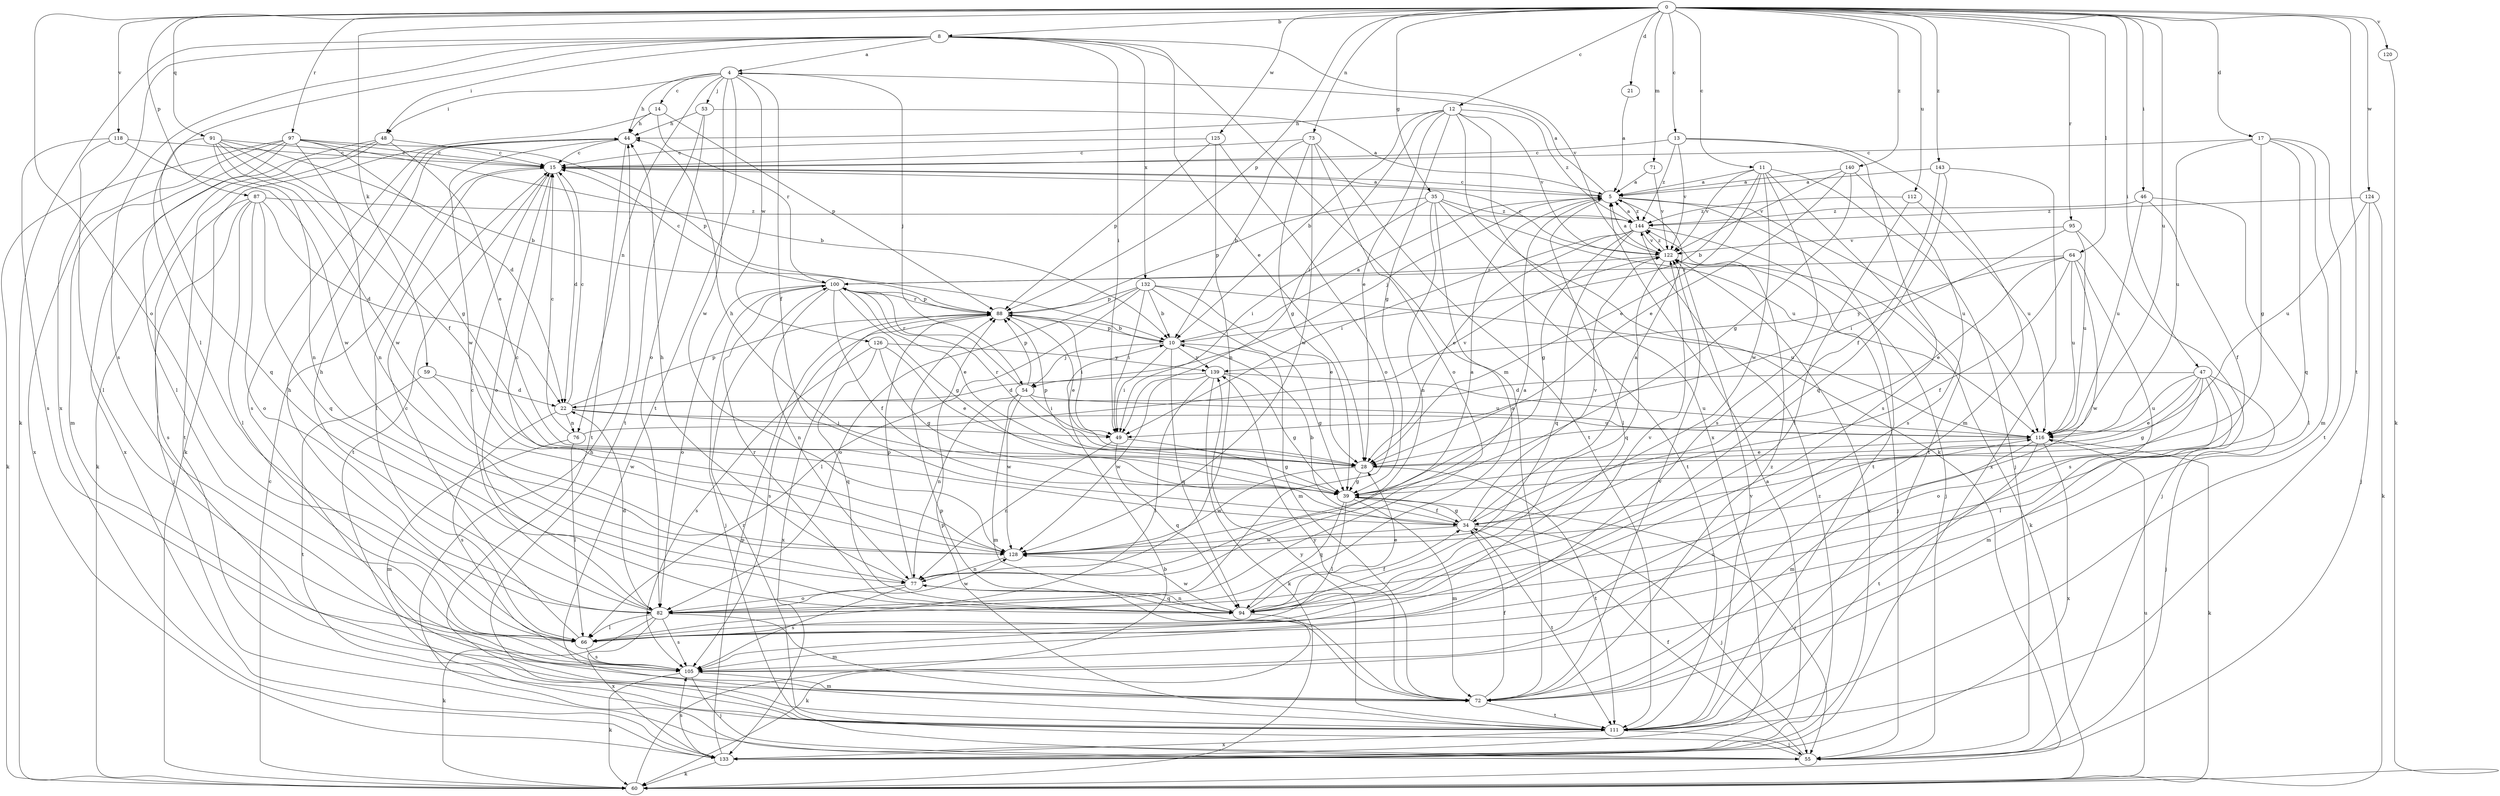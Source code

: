 strict digraph  {
0;
4;
5;
8;
10;
11;
12;
13;
14;
15;
17;
21;
22;
28;
34;
35;
39;
44;
46;
47;
48;
49;
53;
54;
55;
59;
60;
64;
66;
71;
72;
73;
76;
77;
82;
87;
88;
91;
94;
95;
97;
100;
105;
111;
112;
116;
118;
120;
122;
124;
125;
126;
128;
132;
133;
139;
140;
143;
144;
0 -> 8  [label=b];
0 -> 11  [label=c];
0 -> 12  [label=c];
0 -> 13  [label=c];
0 -> 17  [label=d];
0 -> 21  [label=d];
0 -> 35  [label=g];
0 -> 46  [label=i];
0 -> 47  [label=i];
0 -> 59  [label=k];
0 -> 64  [label=l];
0 -> 71  [label=m];
0 -> 73  [label=n];
0 -> 82  [label=o];
0 -> 87  [label=p];
0 -> 88  [label=p];
0 -> 91  [label=q];
0 -> 95  [label=r];
0 -> 97  [label=r];
0 -> 111  [label=t];
0 -> 112  [label=u];
0 -> 116  [label=u];
0 -> 118  [label=v];
0 -> 120  [label=v];
0 -> 124  [label=w];
0 -> 125  [label=w];
0 -> 140  [label=z];
0 -> 143  [label=z];
4 -> 14  [label=c];
4 -> 34  [label=f];
4 -> 44  [label=h];
4 -> 48  [label=i];
4 -> 53  [label=j];
4 -> 54  [label=j];
4 -> 76  [label=n];
4 -> 111  [label=t];
4 -> 126  [label=w];
4 -> 128  [label=w];
5 -> 4  [label=a];
5 -> 15  [label=c];
5 -> 54  [label=j];
5 -> 66  [label=l];
5 -> 111  [label=t];
5 -> 116  [label=u];
5 -> 144  [label=z];
8 -> 4  [label=a];
8 -> 28  [label=e];
8 -> 48  [label=i];
8 -> 49  [label=i];
8 -> 60  [label=k];
8 -> 66  [label=l];
8 -> 72  [label=m];
8 -> 105  [label=s];
8 -> 122  [label=v];
8 -> 132  [label=x];
8 -> 133  [label=x];
10 -> 5  [label=a];
10 -> 39  [label=g];
10 -> 49  [label=i];
10 -> 54  [label=j];
10 -> 88  [label=p];
10 -> 94  [label=q];
10 -> 139  [label=y];
11 -> 5  [label=a];
11 -> 10  [label=b];
11 -> 28  [label=e];
11 -> 55  [label=j];
11 -> 105  [label=s];
11 -> 111  [label=t];
11 -> 122  [label=v];
11 -> 128  [label=w];
12 -> 10  [label=b];
12 -> 28  [label=e];
12 -> 39  [label=g];
12 -> 44  [label=h];
12 -> 49  [label=i];
12 -> 60  [label=k];
12 -> 122  [label=v];
12 -> 133  [label=x];
12 -> 144  [label=z];
13 -> 15  [label=c];
13 -> 72  [label=m];
13 -> 105  [label=s];
13 -> 122  [label=v];
13 -> 144  [label=z];
14 -> 44  [label=h];
14 -> 60  [label=k];
14 -> 88  [label=p];
14 -> 100  [label=r];
15 -> 5  [label=a];
15 -> 22  [label=d];
15 -> 66  [label=l];
15 -> 82  [label=o];
15 -> 111  [label=t];
17 -> 15  [label=c];
17 -> 39  [label=g];
17 -> 72  [label=m];
17 -> 94  [label=q];
17 -> 111  [label=t];
17 -> 116  [label=u];
21 -> 5  [label=a];
22 -> 15  [label=c];
22 -> 49  [label=i];
22 -> 76  [label=n];
22 -> 88  [label=p];
22 -> 105  [label=s];
22 -> 116  [label=u];
28 -> 39  [label=g];
28 -> 88  [label=p];
28 -> 100  [label=r];
28 -> 111  [label=t];
28 -> 128  [label=w];
34 -> 5  [label=a];
34 -> 10  [label=b];
34 -> 39  [label=g];
34 -> 55  [label=j];
34 -> 111  [label=t];
34 -> 122  [label=v];
34 -> 128  [label=w];
35 -> 49  [label=i];
35 -> 77  [label=n];
35 -> 82  [label=o];
35 -> 88  [label=p];
35 -> 111  [label=t];
35 -> 116  [label=u];
35 -> 144  [label=z];
39 -> 34  [label=f];
39 -> 44  [label=h];
39 -> 55  [label=j];
39 -> 66  [label=l];
39 -> 72  [label=m];
39 -> 94  [label=q];
44 -> 15  [label=c];
44 -> 105  [label=s];
44 -> 111  [label=t];
44 -> 128  [label=w];
46 -> 34  [label=f];
46 -> 66  [label=l];
46 -> 116  [label=u];
46 -> 144  [label=z];
47 -> 22  [label=d];
47 -> 28  [label=e];
47 -> 39  [label=g];
47 -> 55  [label=j];
47 -> 66  [label=l];
47 -> 72  [label=m];
47 -> 82  [label=o];
47 -> 116  [label=u];
48 -> 15  [label=c];
48 -> 28  [label=e];
48 -> 60  [label=k];
48 -> 111  [label=t];
48 -> 133  [label=x];
49 -> 39  [label=g];
49 -> 77  [label=n];
49 -> 94  [label=q];
53 -> 5  [label=a];
53 -> 44  [label=h];
53 -> 82  [label=o];
53 -> 111  [label=t];
54 -> 49  [label=i];
54 -> 72  [label=m];
54 -> 77  [label=n];
54 -> 88  [label=p];
54 -> 100  [label=r];
54 -> 116  [label=u];
54 -> 128  [label=w];
55 -> 34  [label=f];
55 -> 44  [label=h];
55 -> 100  [label=r];
59 -> 22  [label=d];
59 -> 111  [label=t];
59 -> 128  [label=w];
60 -> 10  [label=b];
60 -> 15  [label=c];
60 -> 116  [label=u];
64 -> 28  [label=e];
64 -> 34  [label=f];
64 -> 100  [label=r];
64 -> 105  [label=s];
64 -> 116  [label=u];
64 -> 128  [label=w];
64 -> 139  [label=y];
66 -> 15  [label=c];
66 -> 44  [label=h];
66 -> 105  [label=s];
71 -> 5  [label=a];
71 -> 122  [label=v];
72 -> 34  [label=f];
72 -> 88  [label=p];
72 -> 111  [label=t];
72 -> 122  [label=v];
72 -> 139  [label=y];
72 -> 144  [label=z];
73 -> 10  [label=b];
73 -> 15  [label=c];
73 -> 39  [label=g];
73 -> 82  [label=o];
73 -> 111  [label=t];
73 -> 128  [label=w];
76 -> 15  [label=c];
76 -> 66  [label=l];
76 -> 72  [label=m];
76 -> 122  [label=v];
77 -> 5  [label=a];
77 -> 44  [label=h];
77 -> 82  [label=o];
77 -> 88  [label=p];
77 -> 94  [label=q];
77 -> 105  [label=s];
82 -> 15  [label=c];
82 -> 22  [label=d];
82 -> 44  [label=h];
82 -> 60  [label=k];
82 -> 66  [label=l];
82 -> 72  [label=m];
82 -> 105  [label=s];
82 -> 128  [label=w];
82 -> 133  [label=x];
87 -> 22  [label=d];
87 -> 55  [label=j];
87 -> 66  [label=l];
87 -> 82  [label=o];
87 -> 94  [label=q];
87 -> 105  [label=s];
87 -> 144  [label=z];
88 -> 10  [label=b];
88 -> 28  [label=e];
88 -> 49  [label=i];
88 -> 100  [label=r];
88 -> 105  [label=s];
88 -> 133  [label=x];
91 -> 10  [label=b];
91 -> 15  [label=c];
91 -> 34  [label=f];
91 -> 39  [label=g];
91 -> 77  [label=n];
91 -> 94  [label=q];
91 -> 128  [label=w];
94 -> 28  [label=e];
94 -> 34  [label=f];
94 -> 60  [label=k];
94 -> 77  [label=n];
94 -> 100  [label=r];
94 -> 122  [label=v];
94 -> 128  [label=w];
95 -> 49  [label=i];
95 -> 55  [label=j];
95 -> 116  [label=u];
95 -> 122  [label=v];
97 -> 10  [label=b];
97 -> 15  [label=c];
97 -> 22  [label=d];
97 -> 60  [label=k];
97 -> 66  [label=l];
97 -> 72  [label=m];
97 -> 77  [label=n];
97 -> 88  [label=p];
97 -> 133  [label=x];
100 -> 15  [label=c];
100 -> 28  [label=e];
100 -> 34  [label=f];
100 -> 39  [label=g];
100 -> 55  [label=j];
100 -> 77  [label=n];
100 -> 82  [label=o];
100 -> 88  [label=p];
105 -> 55  [label=j];
105 -> 60  [label=k];
105 -> 72  [label=m];
105 -> 116  [label=u];
111 -> 55  [label=j];
111 -> 88  [label=p];
111 -> 122  [label=v];
111 -> 133  [label=x];
111 -> 139  [label=y];
112 -> 66  [label=l];
112 -> 116  [label=u];
112 -> 144  [label=z];
116 -> 28  [label=e];
116 -> 60  [label=k];
116 -> 72  [label=m];
116 -> 111  [label=t];
116 -> 133  [label=x];
118 -> 15  [label=c];
118 -> 66  [label=l];
118 -> 105  [label=s];
118 -> 128  [label=w];
120 -> 60  [label=k];
122 -> 5  [label=a];
122 -> 15  [label=c];
122 -> 55  [label=j];
122 -> 60  [label=k];
122 -> 94  [label=q];
122 -> 100  [label=r];
122 -> 144  [label=z];
124 -> 55  [label=j];
124 -> 60  [label=k];
124 -> 116  [label=u];
124 -> 144  [label=z];
125 -> 15  [label=c];
125 -> 77  [label=n];
125 -> 82  [label=o];
125 -> 88  [label=p];
126 -> 28  [label=e];
126 -> 39  [label=g];
126 -> 94  [label=q];
126 -> 105  [label=s];
126 -> 139  [label=y];
128 -> 5  [label=a];
128 -> 15  [label=c];
128 -> 77  [label=n];
132 -> 10  [label=b];
132 -> 28  [label=e];
132 -> 49  [label=i];
132 -> 66  [label=l];
132 -> 72  [label=m];
132 -> 82  [label=o];
132 -> 88  [label=p];
132 -> 116  [label=u];
133 -> 5  [label=a];
133 -> 60  [label=k];
133 -> 88  [label=p];
133 -> 105  [label=s];
133 -> 122  [label=v];
133 -> 144  [label=z];
139 -> 22  [label=d];
139 -> 39  [label=g];
139 -> 60  [label=k];
139 -> 66  [label=l];
139 -> 116  [label=u];
139 -> 128  [label=w];
140 -> 5  [label=a];
140 -> 28  [label=e];
140 -> 39  [label=g];
140 -> 105  [label=s];
140 -> 122  [label=v];
143 -> 5  [label=a];
143 -> 34  [label=f];
143 -> 94  [label=q];
143 -> 133  [label=x];
144 -> 5  [label=a];
144 -> 28  [label=e];
144 -> 39  [label=g];
144 -> 49  [label=i];
144 -> 55  [label=j];
144 -> 94  [label=q];
144 -> 122  [label=v];
}
